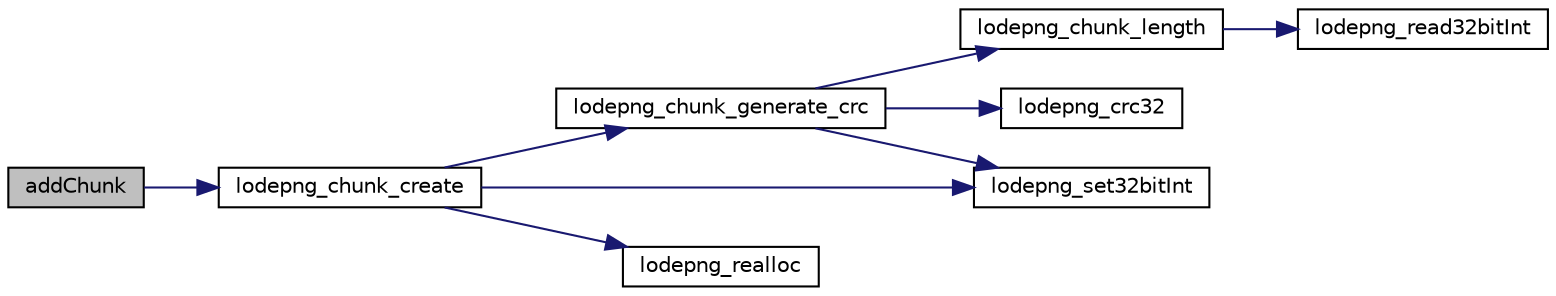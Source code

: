 digraph "addChunk"
{
 // LATEX_PDF_SIZE
  edge [fontname="Helvetica",fontsize="10",labelfontname="Helvetica",labelfontsize="10"];
  node [fontname="Helvetica",fontsize="10",shape=record];
  rankdir="LR";
  Node1 [label="addChunk",height=0.2,width=0.4,color="black", fillcolor="grey75", style="filled", fontcolor="black",tooltip=" "];
  Node1 -> Node2 [color="midnightblue",fontsize="10",style="solid",fontname="Helvetica"];
  Node2 [label="lodepng_chunk_create",height=0.2,width=0.4,color="black", fillcolor="white", style="filled",URL="$lodepng_8cpp.html#a2659e18b691b087c3b8610f44d9be8b1",tooltip=" "];
  Node2 -> Node3 [color="midnightblue",fontsize="10",style="solid",fontname="Helvetica"];
  Node3 [label="lodepng_chunk_generate_crc",height=0.2,width=0.4,color="black", fillcolor="white", style="filled",URL="$lodepng_8cpp.html#a5ea8918bcdd67d62af9735faa5d03b1b",tooltip=" "];
  Node3 -> Node4 [color="midnightblue",fontsize="10",style="solid",fontname="Helvetica"];
  Node4 [label="lodepng_chunk_length",height=0.2,width=0.4,color="black", fillcolor="white", style="filled",URL="$lodepng_8cpp.html#ad52897a6aecee7dde053c468c6bedda2",tooltip=" "];
  Node4 -> Node5 [color="midnightblue",fontsize="10",style="solid",fontname="Helvetica"];
  Node5 [label="lodepng_read32bitInt",height=0.2,width=0.4,color="black", fillcolor="white", style="filled",URL="$lodepng_8cpp.html#ae0cbc68bfc44dcf1f3186c076272113b",tooltip=" "];
  Node3 -> Node6 [color="midnightblue",fontsize="10",style="solid",fontname="Helvetica"];
  Node6 [label="lodepng_crc32",height=0.2,width=0.4,color="black", fillcolor="white", style="filled",URL="$lodepng_8cpp.html#a912814217b12a5e7a07f5ae745fc0701",tooltip=" "];
  Node3 -> Node7 [color="midnightblue",fontsize="10",style="solid",fontname="Helvetica"];
  Node7 [label="lodepng_set32bitInt",height=0.2,width=0.4,color="black", fillcolor="white", style="filled",URL="$lodepng_8cpp.html#a47e47531b3e88528764994ee5b1ec0f9",tooltip=" "];
  Node2 -> Node8 [color="midnightblue",fontsize="10",style="solid",fontname="Helvetica"];
  Node8 [label="lodepng_realloc",height=0.2,width=0.4,color="black", fillcolor="white", style="filled",URL="$lodepng_8cpp.html#a6ee50a3631edd70134996a315552131b",tooltip=" "];
  Node2 -> Node7 [color="midnightblue",fontsize="10",style="solid",fontname="Helvetica"];
}
